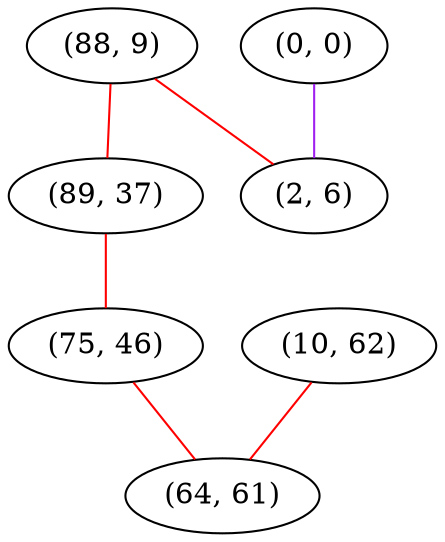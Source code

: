 graph "" {
"(88, 9)";
"(10, 62)";
"(89, 37)";
"(0, 0)";
"(2, 6)";
"(75, 46)";
"(64, 61)";
"(88, 9)" -- "(89, 37)"  [color=red, key=0, weight=1];
"(88, 9)" -- "(2, 6)"  [color=red, key=0, weight=1];
"(10, 62)" -- "(64, 61)"  [color=red, key=0, weight=1];
"(89, 37)" -- "(75, 46)"  [color=red, key=0, weight=1];
"(0, 0)" -- "(2, 6)"  [color=purple, key=0, weight=4];
"(75, 46)" -- "(64, 61)"  [color=red, key=0, weight=1];
}
